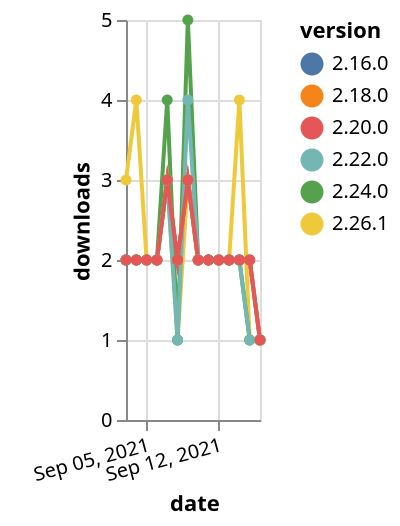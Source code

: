 {"$schema": "https://vega.github.io/schema/vega-lite/v5.json", "description": "A simple bar chart with embedded data.", "data": {"values": [{"date": "2021-09-03", "total": 230, "delta": 3, "version": "2.26.1"}, {"date": "2021-09-04", "total": 234, "delta": 4, "version": "2.26.1"}, {"date": "2021-09-05", "total": 236, "delta": 2, "version": "2.26.1"}, {"date": "2021-09-06", "total": 238, "delta": 2, "version": "2.26.1"}, {"date": "2021-09-07", "total": 241, "delta": 3, "version": "2.26.1"}, {"date": "2021-09-08", "total": 242, "delta": 1, "version": "2.26.1"}, {"date": "2021-09-09", "total": 245, "delta": 3, "version": "2.26.1"}, {"date": "2021-09-10", "total": 247, "delta": 2, "version": "2.26.1"}, {"date": "2021-09-11", "total": 249, "delta": 2, "version": "2.26.1"}, {"date": "2021-09-12", "total": 251, "delta": 2, "version": "2.26.1"}, {"date": "2021-09-13", "total": 253, "delta": 2, "version": "2.26.1"}, {"date": "2021-09-14", "total": 257, "delta": 4, "version": "2.26.1"}, {"date": "2021-09-15", "total": 258, "delta": 1, "version": "2.26.1"}, {"date": "2021-09-16", "total": 259, "delta": 1, "version": "2.26.1"}, {"date": "2021-09-03", "total": 2015, "delta": 2, "version": "2.16.0"}, {"date": "2021-09-04", "total": 2017, "delta": 2, "version": "2.16.0"}, {"date": "2021-09-05", "total": 2019, "delta": 2, "version": "2.16.0"}, {"date": "2021-09-06", "total": 2021, "delta": 2, "version": "2.16.0"}, {"date": "2021-09-07", "total": 2024, "delta": 3, "version": "2.16.0"}, {"date": "2021-09-08", "total": 2026, "delta": 2, "version": "2.16.0"}, {"date": "2021-09-09", "total": 2029, "delta": 3, "version": "2.16.0"}, {"date": "2021-09-10", "total": 2031, "delta": 2, "version": "2.16.0"}, {"date": "2021-09-11", "total": 2033, "delta": 2, "version": "2.16.0"}, {"date": "2021-09-12", "total": 2035, "delta": 2, "version": "2.16.0"}, {"date": "2021-09-13", "total": 2037, "delta": 2, "version": "2.16.0"}, {"date": "2021-09-14", "total": 2039, "delta": 2, "version": "2.16.0"}, {"date": "2021-09-15", "total": 2041, "delta": 2, "version": "2.16.0"}, {"date": "2021-09-16", "total": 2042, "delta": 1, "version": "2.16.0"}, {"date": "2021-09-03", "total": 703, "delta": 2, "version": "2.24.0"}, {"date": "2021-09-04", "total": 705, "delta": 2, "version": "2.24.0"}, {"date": "2021-09-05", "total": 707, "delta": 2, "version": "2.24.0"}, {"date": "2021-09-06", "total": 709, "delta": 2, "version": "2.24.0"}, {"date": "2021-09-07", "total": 713, "delta": 4, "version": "2.24.0"}, {"date": "2021-09-08", "total": 714, "delta": 1, "version": "2.24.0"}, {"date": "2021-09-09", "total": 719, "delta": 5, "version": "2.24.0"}, {"date": "2021-09-10", "total": 721, "delta": 2, "version": "2.24.0"}, {"date": "2021-09-11", "total": 723, "delta": 2, "version": "2.24.0"}, {"date": "2021-09-12", "total": 725, "delta": 2, "version": "2.24.0"}, {"date": "2021-09-13", "total": 727, "delta": 2, "version": "2.24.0"}, {"date": "2021-09-14", "total": 729, "delta": 2, "version": "2.24.0"}, {"date": "2021-09-15", "total": 730, "delta": 1, "version": "2.24.0"}, {"date": "2021-09-16", "total": 731, "delta": 1, "version": "2.24.0"}, {"date": "2021-09-03", "total": 1628, "delta": 2, "version": "2.18.0"}, {"date": "2021-09-04", "total": 1630, "delta": 2, "version": "2.18.0"}, {"date": "2021-09-05", "total": 1632, "delta": 2, "version": "2.18.0"}, {"date": "2021-09-06", "total": 1634, "delta": 2, "version": "2.18.0"}, {"date": "2021-09-07", "total": 1637, "delta": 3, "version": "2.18.0"}, {"date": "2021-09-08", "total": 1639, "delta": 2, "version": "2.18.0"}, {"date": "2021-09-09", "total": 1642, "delta": 3, "version": "2.18.0"}, {"date": "2021-09-10", "total": 1644, "delta": 2, "version": "2.18.0"}, {"date": "2021-09-11", "total": 1646, "delta": 2, "version": "2.18.0"}, {"date": "2021-09-12", "total": 1648, "delta": 2, "version": "2.18.0"}, {"date": "2021-09-13", "total": 1650, "delta": 2, "version": "2.18.0"}, {"date": "2021-09-14", "total": 1652, "delta": 2, "version": "2.18.0"}, {"date": "2021-09-15", "total": 1654, "delta": 2, "version": "2.18.0"}, {"date": "2021-09-16", "total": 1655, "delta": 1, "version": "2.18.0"}, {"date": "2021-09-03", "total": 1005, "delta": 2, "version": "2.22.0"}, {"date": "2021-09-04", "total": 1007, "delta": 2, "version": "2.22.0"}, {"date": "2021-09-05", "total": 1009, "delta": 2, "version": "2.22.0"}, {"date": "2021-09-06", "total": 1011, "delta": 2, "version": "2.22.0"}, {"date": "2021-09-07", "total": 1014, "delta": 3, "version": "2.22.0"}, {"date": "2021-09-08", "total": 1015, "delta": 1, "version": "2.22.0"}, {"date": "2021-09-09", "total": 1019, "delta": 4, "version": "2.22.0"}, {"date": "2021-09-10", "total": 1021, "delta": 2, "version": "2.22.0"}, {"date": "2021-09-11", "total": 1023, "delta": 2, "version": "2.22.0"}, {"date": "2021-09-12", "total": 1025, "delta": 2, "version": "2.22.0"}, {"date": "2021-09-13", "total": 1027, "delta": 2, "version": "2.22.0"}, {"date": "2021-09-14", "total": 1029, "delta": 2, "version": "2.22.0"}, {"date": "2021-09-15", "total": 1030, "delta": 1, "version": "2.22.0"}, {"date": "2021-09-16", "total": 1031, "delta": 1, "version": "2.22.0"}, {"date": "2021-09-03", "total": 1450, "delta": 2, "version": "2.20.0"}, {"date": "2021-09-04", "total": 1452, "delta": 2, "version": "2.20.0"}, {"date": "2021-09-05", "total": 1454, "delta": 2, "version": "2.20.0"}, {"date": "2021-09-06", "total": 1456, "delta": 2, "version": "2.20.0"}, {"date": "2021-09-07", "total": 1459, "delta": 3, "version": "2.20.0"}, {"date": "2021-09-08", "total": 1461, "delta": 2, "version": "2.20.0"}, {"date": "2021-09-09", "total": 1464, "delta": 3, "version": "2.20.0"}, {"date": "2021-09-10", "total": 1466, "delta": 2, "version": "2.20.0"}, {"date": "2021-09-11", "total": 1468, "delta": 2, "version": "2.20.0"}, {"date": "2021-09-12", "total": 1470, "delta": 2, "version": "2.20.0"}, {"date": "2021-09-13", "total": 1472, "delta": 2, "version": "2.20.0"}, {"date": "2021-09-14", "total": 1474, "delta": 2, "version": "2.20.0"}, {"date": "2021-09-15", "total": 1476, "delta": 2, "version": "2.20.0"}, {"date": "2021-09-16", "total": 1477, "delta": 1, "version": "2.20.0"}]}, "width": "container", "mark": {"type": "line", "point": {"filled": true}}, "encoding": {"x": {"field": "date", "type": "temporal", "timeUnit": "yearmonthdate", "title": "date", "axis": {"labelAngle": -15}}, "y": {"field": "delta", "type": "quantitative", "title": "downloads"}, "color": {"field": "version", "type": "nominal"}, "tooltip": {"field": "delta"}}}
